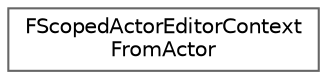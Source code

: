 digraph "Graphical Class Hierarchy"
{
 // INTERACTIVE_SVG=YES
 // LATEX_PDF_SIZE
  bgcolor="transparent";
  edge [fontname=Helvetica,fontsize=10,labelfontname=Helvetica,labelfontsize=10];
  node [fontname=Helvetica,fontsize=10,shape=box,height=0.2,width=0.4];
  rankdir="LR";
  Node0 [id="Node000000",label="FScopedActorEditorContext\lFromActor",height=0.2,width=0.4,color="grey40", fillcolor="white", style="filled",URL="$d2/d3e/classFScopedActorEditorContextFromActor.html",tooltip="Pushes a new context initialized from the provided actor."];
}
